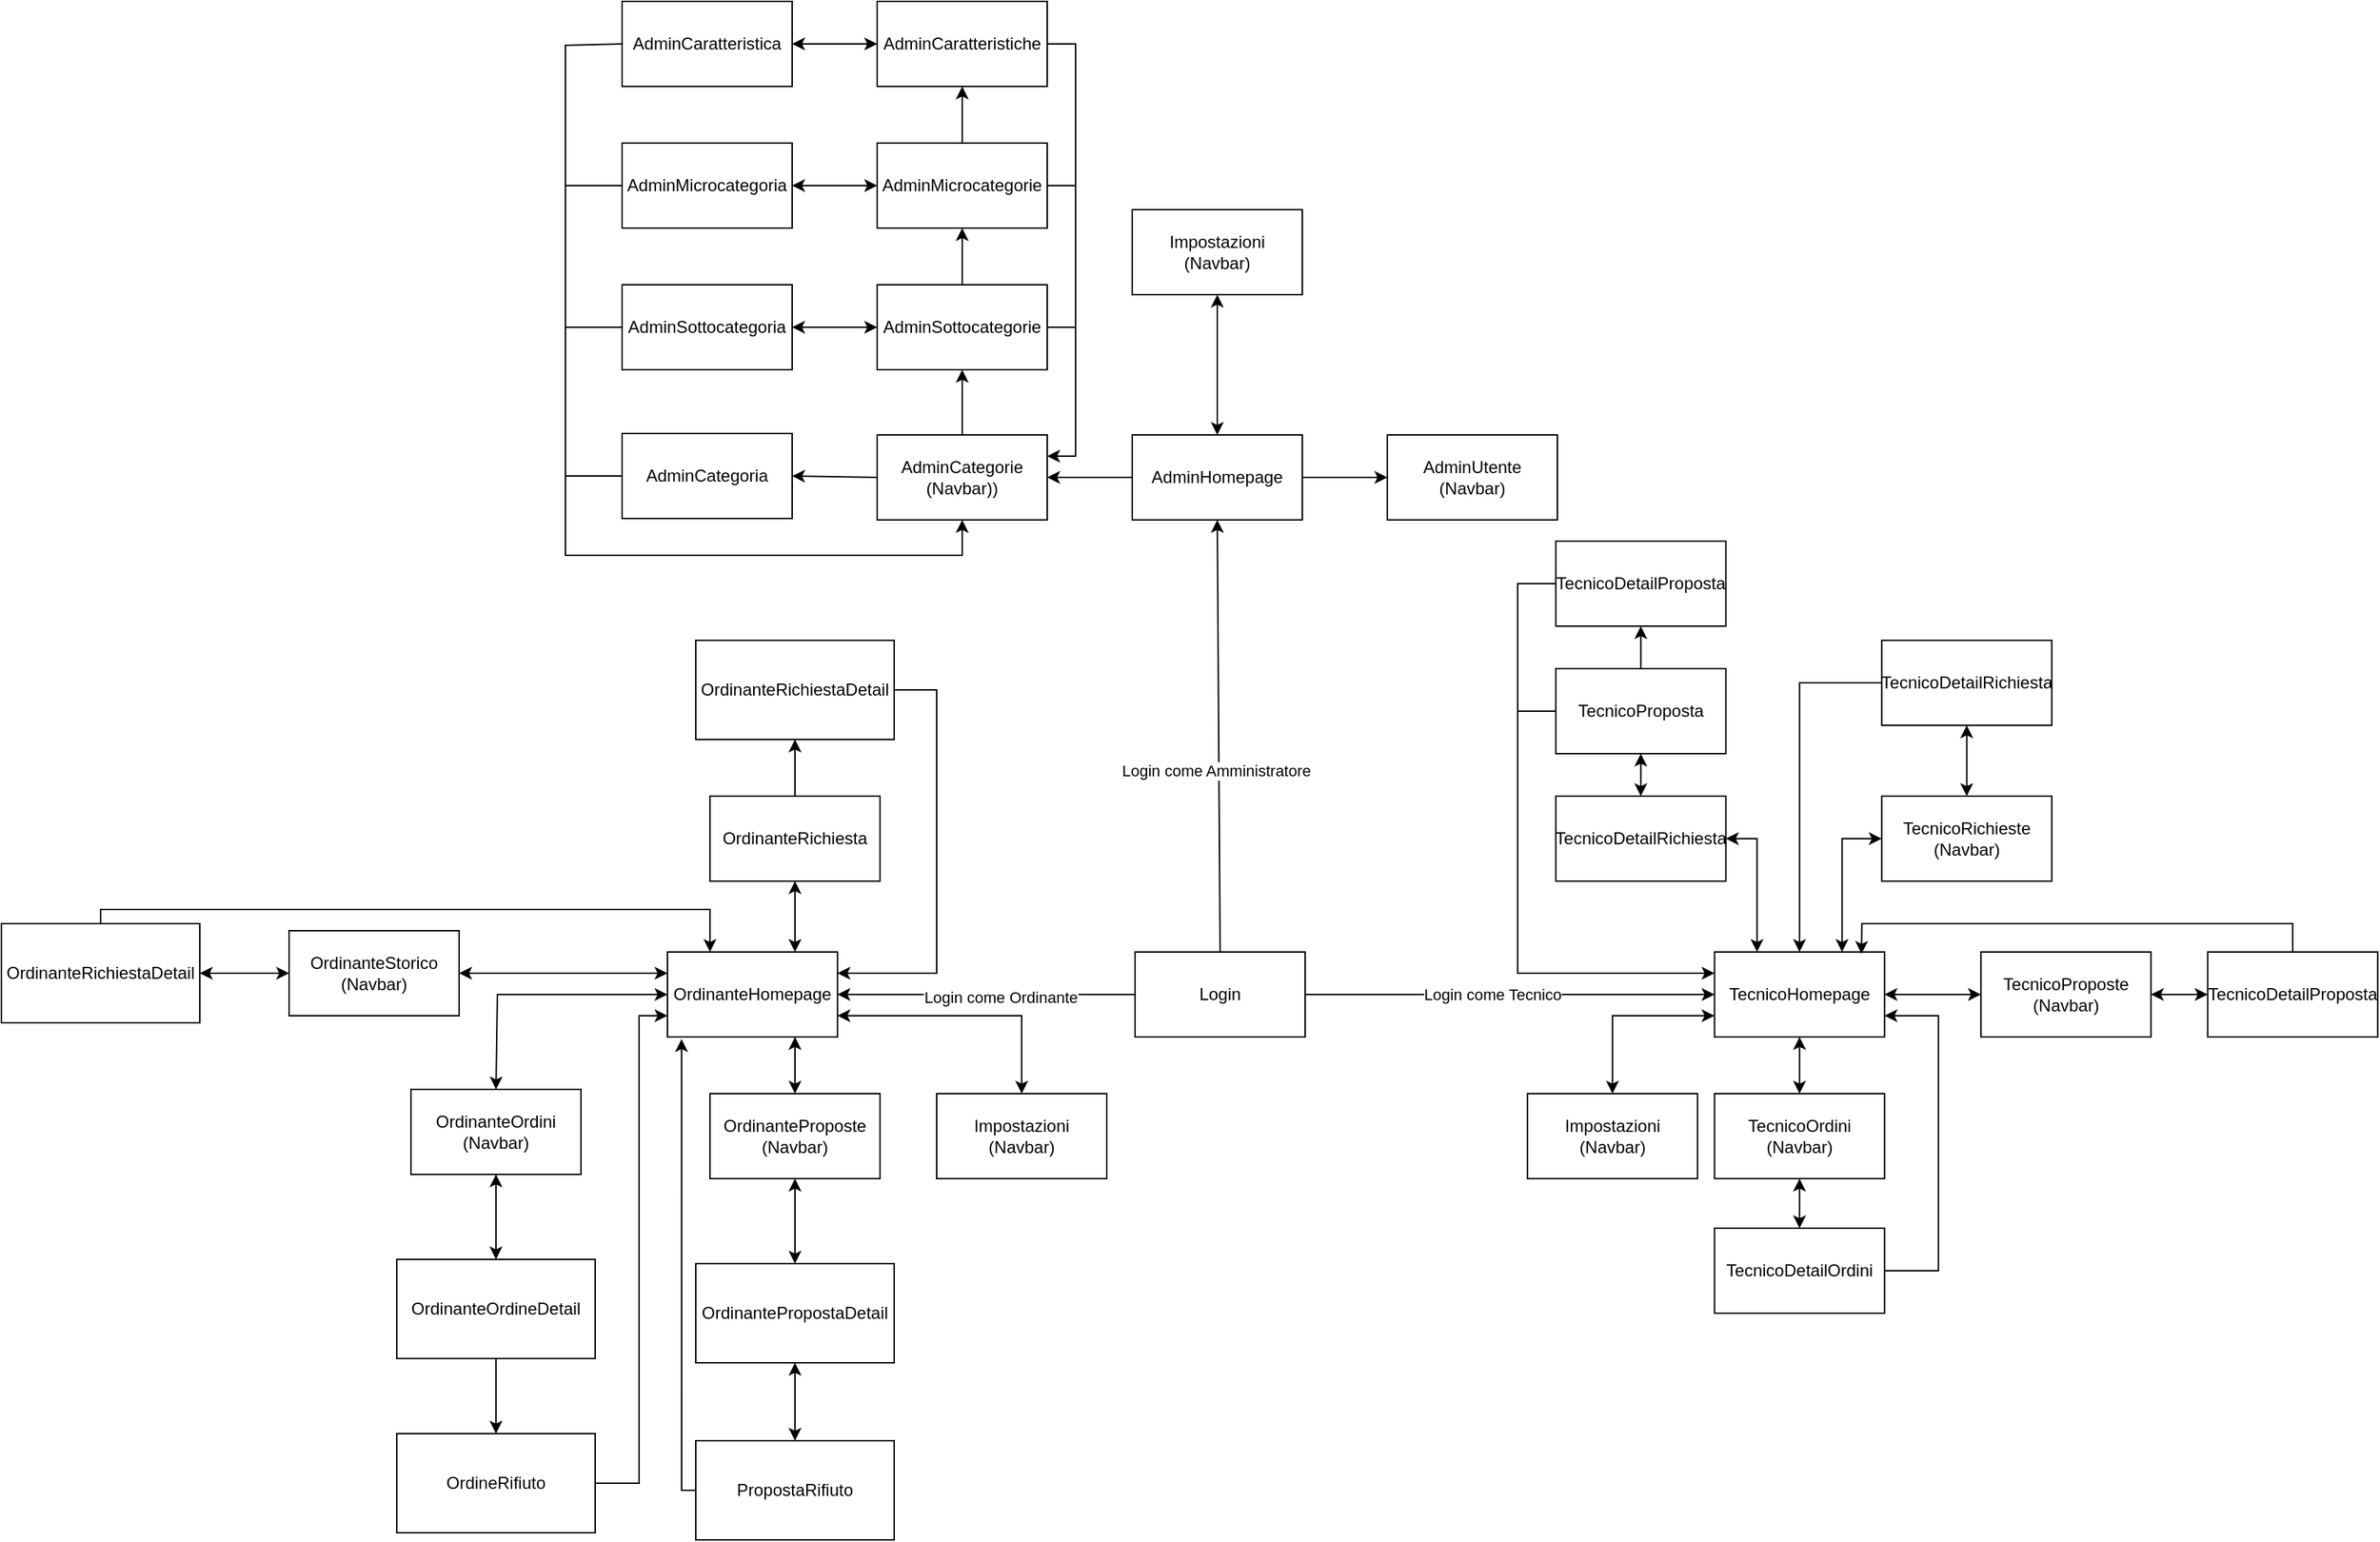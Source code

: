 <mxfile version="24.7.17">
  <diagram name="Pagina-1" id="5kiZ2BBJPLTYXaYy1iPf">
    <mxGraphModel dx="2295" dy="2287" grid="1" gridSize="10" guides="1" tooltips="1" connect="1" arrows="1" fold="1" page="1" pageScale="1" pageWidth="827" pageHeight="1169" math="0" shadow="0">
      <root>
        <mxCell id="0" />
        <mxCell id="1" parent="0" />
        <mxCell id="E-cx0C7A_jiqrbiKRyt1-1" value="Login" style="rounded=0;whiteSpace=wrap;html=1;" parent="1" vertex="1">
          <mxGeometry x="410" y="330" width="120" height="60" as="geometry" />
        </mxCell>
        <mxCell id="E-cx0C7A_jiqrbiKRyt1-3" value="" style="endArrow=classic;html=1;rounded=0;exitX=0.5;exitY=0;exitDx=0;exitDy=0;entryX=0.5;entryY=1;entryDx=0;entryDy=0;" parent="1" source="E-cx0C7A_jiqrbiKRyt1-1" target="E-cx0C7A_jiqrbiKRyt1-5" edge="1">
          <mxGeometry width="50" height="50" relative="1" as="geometry">
            <mxPoint x="400" y="280" as="sourcePoint" />
            <mxPoint x="414" y="230" as="targetPoint" />
          </mxGeometry>
        </mxCell>
        <mxCell id="E-cx0C7A_jiqrbiKRyt1-4" value="Login come Amministratore" style="edgeLabel;html=1;align=center;verticalAlign=middle;resizable=0;points=[];" parent="E-cx0C7A_jiqrbiKRyt1-3" vertex="1" connectable="0">
          <mxGeometry x="-0.16" y="2" relative="1" as="geometry">
            <mxPoint as="offset" />
          </mxGeometry>
        </mxCell>
        <mxCell id="E-cx0C7A_jiqrbiKRyt1-5" value="AdminHomepage" style="rounded=0;whiteSpace=wrap;html=1;" parent="1" vertex="1">
          <mxGeometry x="408" y="-35" width="120" height="60" as="geometry" />
        </mxCell>
        <mxCell id="E-cx0C7A_jiqrbiKRyt1-6" value="AdminCategorie&lt;div&gt;(Navbar))&lt;/div&gt;" style="rounded=0;whiteSpace=wrap;html=1;" parent="1" vertex="1">
          <mxGeometry x="228" y="-35" width="120" height="60" as="geometry" />
        </mxCell>
        <mxCell id="E-cx0C7A_jiqrbiKRyt1-9" value="AdminSottocategorie" style="rounded=0;whiteSpace=wrap;html=1;" parent="1" vertex="1">
          <mxGeometry x="228" y="-141" width="120" height="60" as="geometry" />
        </mxCell>
        <mxCell id="E-cx0C7A_jiqrbiKRyt1-11" value="AdminCategoria" style="rounded=0;whiteSpace=wrap;html=1;" parent="1" vertex="1">
          <mxGeometry x="48" y="-36" width="120" height="60" as="geometry" />
        </mxCell>
        <mxCell id="E-cx0C7A_jiqrbiKRyt1-14" value="" style="endArrow=classic;html=1;rounded=0;entryX=0.5;entryY=1;entryDx=0;entryDy=0;exitX=0.5;exitY=0;exitDx=0;exitDy=0;" parent="1" source="E-cx0C7A_jiqrbiKRyt1-6" target="E-cx0C7A_jiqrbiKRyt1-9" edge="1">
          <mxGeometry width="50" height="50" relative="1" as="geometry">
            <mxPoint x="478" y="29" as="sourcePoint" />
            <mxPoint x="528" y="-21" as="targetPoint" />
          </mxGeometry>
        </mxCell>
        <mxCell id="E-cx0C7A_jiqrbiKRyt1-18" value="AdminMicrocategorie" style="rounded=0;whiteSpace=wrap;html=1;" parent="1" vertex="1">
          <mxGeometry x="228" y="-241" width="120" height="60" as="geometry" />
        </mxCell>
        <mxCell id="E-cx0C7A_jiqrbiKRyt1-19" value="" style="endArrow=classic;html=1;rounded=0;entryX=0.5;entryY=1;entryDx=0;entryDy=0;exitX=0.5;exitY=0;exitDx=0;exitDy=0;" parent="1" source="E-cx0C7A_jiqrbiKRyt1-9" target="E-cx0C7A_jiqrbiKRyt1-18" edge="1">
          <mxGeometry width="50" height="50" relative="1" as="geometry">
            <mxPoint x="328" y="-26" as="sourcePoint" />
            <mxPoint x="328" y="-91" as="targetPoint" />
          </mxGeometry>
        </mxCell>
        <mxCell id="E-cx0C7A_jiqrbiKRyt1-21" value="AdminSottocategoria" style="rounded=0;whiteSpace=wrap;html=1;" parent="1" vertex="1">
          <mxGeometry x="48" y="-141" width="120" height="60" as="geometry" />
        </mxCell>
        <mxCell id="E-cx0C7A_jiqrbiKRyt1-22" value="" style="endArrow=classic;html=1;rounded=0;entryX=1;entryY=0.5;entryDx=0;entryDy=0;exitX=0;exitY=0.5;exitDx=0;exitDy=0;" parent="1" source="E-cx0C7A_jiqrbiKRyt1-6" target="E-cx0C7A_jiqrbiKRyt1-11" edge="1">
          <mxGeometry width="50" height="50" relative="1" as="geometry">
            <mxPoint x="478" y="29" as="sourcePoint" />
            <mxPoint x="528" y="-21" as="targetPoint" />
          </mxGeometry>
        </mxCell>
        <mxCell id="E-cx0C7A_jiqrbiKRyt1-26" value="AdminMicrocategoria" style="rounded=0;whiteSpace=wrap;html=1;" parent="1" vertex="1">
          <mxGeometry x="48" y="-241" width="120" height="60" as="geometry" />
        </mxCell>
        <mxCell id="E-cx0C7A_jiqrbiKRyt1-29" value="AdminCaratteristiche" style="rounded=0;whiteSpace=wrap;html=1;" parent="1" vertex="1">
          <mxGeometry x="228" y="-341" width="120" height="60" as="geometry" />
        </mxCell>
        <mxCell id="E-cx0C7A_jiqrbiKRyt1-30" value="" style="endArrow=classic;html=1;rounded=0;entryX=0.5;entryY=1;entryDx=0;entryDy=0;exitX=0.5;exitY=0;exitDx=0;exitDy=0;" parent="1" source="E-cx0C7A_jiqrbiKRyt1-18" target="E-cx0C7A_jiqrbiKRyt1-29" edge="1">
          <mxGeometry width="50" height="50" relative="1" as="geometry">
            <mxPoint x="318" y="-241" as="sourcePoint" />
            <mxPoint x="328" y="-191" as="targetPoint" />
          </mxGeometry>
        </mxCell>
        <mxCell id="E-cx0C7A_jiqrbiKRyt1-32" value="AdminCaratteristica" style="rounded=0;whiteSpace=wrap;html=1;" parent="1" vertex="1">
          <mxGeometry x="48" y="-341" width="120" height="60" as="geometry" />
        </mxCell>
        <mxCell id="E-cx0C7A_jiqrbiKRyt1-39" value="" style="endArrow=classic;html=1;rounded=0;exitX=1;exitY=0.5;exitDx=0;exitDy=0;entryX=1;entryY=0.25;entryDx=0;entryDy=0;" parent="1" source="E-cx0C7A_jiqrbiKRyt1-18" target="E-cx0C7A_jiqrbiKRyt1-6" edge="1">
          <mxGeometry width="50" height="50" relative="1" as="geometry">
            <mxPoint x="298" y="-101" as="sourcePoint" />
            <mxPoint x="368" y="-4" as="targetPoint" />
            <Array as="points">
              <mxPoint x="368" y="-211" />
              <mxPoint x="368" y="-20" />
            </Array>
          </mxGeometry>
        </mxCell>
        <mxCell id="E-cx0C7A_jiqrbiKRyt1-41" value="" style="endArrow=none;html=1;rounded=0;exitX=1;exitY=0.5;exitDx=0;exitDy=0;" parent="1" source="E-cx0C7A_jiqrbiKRyt1-29" edge="1">
          <mxGeometry width="50" height="50" relative="1" as="geometry">
            <mxPoint x="298" y="-101" as="sourcePoint" />
            <mxPoint x="368" y="-211" as="targetPoint" />
            <Array as="points">
              <mxPoint x="368" y="-311" />
            </Array>
          </mxGeometry>
        </mxCell>
        <mxCell id="E-cx0C7A_jiqrbiKRyt1-44" value="" style="endArrow=none;html=1;rounded=0;exitX=0;exitY=0.5;exitDx=0;exitDy=0;" parent="1" source="E-cx0C7A_jiqrbiKRyt1-21" edge="1">
          <mxGeometry width="50" height="50" relative="1" as="geometry">
            <mxPoint x="278" y="-51" as="sourcePoint" />
            <mxPoint x="8" y="-111" as="targetPoint" />
          </mxGeometry>
        </mxCell>
        <mxCell id="E-cx0C7A_jiqrbiKRyt1-45" value="" style="endArrow=none;html=1;rounded=0;exitX=0;exitY=0.5;exitDx=0;exitDy=0;" parent="1" source="E-cx0C7A_jiqrbiKRyt1-26" edge="1">
          <mxGeometry width="50" height="50" relative="1" as="geometry">
            <mxPoint x="58" y="-101" as="sourcePoint" />
            <mxPoint x="8" y="-211" as="targetPoint" />
          </mxGeometry>
        </mxCell>
        <mxCell id="E-cx0C7A_jiqrbiKRyt1-47" value="" style="endArrow=none;html=1;rounded=0;exitX=1;exitY=0.5;exitDx=0;exitDy=0;" parent="1" source="E-cx0C7A_jiqrbiKRyt1-9" edge="1">
          <mxGeometry width="50" height="50" relative="1" as="geometry">
            <mxPoint x="288" y="49" as="sourcePoint" />
            <mxPoint x="368" y="-111" as="targetPoint" />
          </mxGeometry>
        </mxCell>
        <mxCell id="E-cx0C7A_jiqrbiKRyt1-48" value="" style="endArrow=none;html=1;rounded=0;exitX=0;exitY=0.5;exitDx=0;exitDy=0;" parent="1" source="E-cx0C7A_jiqrbiKRyt1-11" edge="1">
          <mxGeometry width="50" height="50" relative="1" as="geometry">
            <mxPoint x="48" y="-1" as="sourcePoint" />
            <mxPoint x="8" y="-6" as="targetPoint" />
          </mxGeometry>
        </mxCell>
        <mxCell id="E-cx0C7A_jiqrbiKRyt1-52" value="" style="endArrow=classic;startArrow=classic;html=1;rounded=0;exitX=1;exitY=0.5;exitDx=0;exitDy=0;entryX=0;entryY=0.5;entryDx=0;entryDy=0;" parent="1" source="E-cx0C7A_jiqrbiKRyt1-21" target="E-cx0C7A_jiqrbiKRyt1-9" edge="1">
          <mxGeometry width="50" height="50" relative="1" as="geometry">
            <mxPoint x="288" y="-31" as="sourcePoint" />
            <mxPoint x="338" y="-81" as="targetPoint" />
          </mxGeometry>
        </mxCell>
        <mxCell id="E-cx0C7A_jiqrbiKRyt1-53" value="" style="endArrow=classic;startArrow=classic;html=1;rounded=0;exitX=1;exitY=0.5;exitDx=0;exitDy=0;entryX=0;entryY=0.5;entryDx=0;entryDy=0;" parent="1" source="E-cx0C7A_jiqrbiKRyt1-26" target="E-cx0C7A_jiqrbiKRyt1-18" edge="1">
          <mxGeometry width="50" height="50" relative="1" as="geometry">
            <mxPoint x="178" y="-171" as="sourcePoint" />
            <mxPoint x="238" y="-171" as="targetPoint" />
          </mxGeometry>
        </mxCell>
        <mxCell id="E-cx0C7A_jiqrbiKRyt1-54" value="" style="endArrow=classic;startArrow=classic;html=1;rounded=0;exitX=1;exitY=0.5;exitDx=0;exitDy=0;entryX=0;entryY=0.5;entryDx=0;entryDy=0;" parent="1" source="E-cx0C7A_jiqrbiKRyt1-32" target="E-cx0C7A_jiqrbiKRyt1-29" edge="1">
          <mxGeometry width="50" height="50" relative="1" as="geometry">
            <mxPoint x="168" y="-261" as="sourcePoint" />
            <mxPoint x="228" y="-261" as="targetPoint" />
          </mxGeometry>
        </mxCell>
        <mxCell id="E-cx0C7A_jiqrbiKRyt1-55" value="AdminUtente&lt;div&gt;(Navbar)&lt;/div&gt;" style="rounded=0;whiteSpace=wrap;html=1;" parent="1" vertex="1">
          <mxGeometry x="588" y="-35" width="120" height="60" as="geometry" />
        </mxCell>
        <mxCell id="E-cx0C7A_jiqrbiKRyt1-58" value="" style="endArrow=classic;html=1;rounded=0;exitX=1;exitY=0.5;exitDx=0;exitDy=0;entryX=0;entryY=0.5;entryDx=0;entryDy=0;" parent="1" source="E-cx0C7A_jiqrbiKRyt1-1" target="E-cx0C7A_jiqrbiKRyt1-61" edge="1">
          <mxGeometry width="50" height="50" relative="1" as="geometry">
            <mxPoint x="490" y="230" as="sourcePoint" />
            <mxPoint x="650" y="360" as="targetPoint" />
          </mxGeometry>
        </mxCell>
        <mxCell id="E-cx0C7A_jiqrbiKRyt1-60" value="Login come Tecnico" style="edgeLabel;html=1;align=center;verticalAlign=middle;resizable=0;points=[];" parent="E-cx0C7A_jiqrbiKRyt1-58" vertex="1" connectable="0">
          <mxGeometry x="-0.087" relative="1" as="geometry">
            <mxPoint as="offset" />
          </mxGeometry>
        </mxCell>
        <mxCell id="E-cx0C7A_jiqrbiKRyt1-61" value="TecnicoHomepage" style="rounded=0;whiteSpace=wrap;html=1;" parent="1" vertex="1">
          <mxGeometry x="818.88" y="330" width="120" height="60" as="geometry" />
        </mxCell>
        <mxCell id="E-cx0C7A_jiqrbiKRyt1-62" value="TecnicoRichieste&lt;div&gt;(Navbar)&lt;/div&gt;" style="rounded=0;whiteSpace=wrap;html=1;" parent="1" vertex="1">
          <mxGeometry x="936.88" y="220" width="120" height="60" as="geometry" />
        </mxCell>
        <mxCell id="E-cx0C7A_jiqrbiKRyt1-63" value="TecnicoDetailRichiesta" style="rounded=0;whiteSpace=wrap;html=1;" parent="1" vertex="1">
          <mxGeometry x="936.88" y="110" width="120" height="60" as="geometry" />
        </mxCell>
        <mxCell id="E-cx0C7A_jiqrbiKRyt1-70" value="TecnicoProposte&lt;div&gt;(Navbar)&lt;br&gt;&lt;/div&gt;" style="rounded=0;whiteSpace=wrap;html=1;" parent="1" vertex="1">
          <mxGeometry x="1006.88" y="330" width="120" height="60" as="geometry" />
        </mxCell>
        <mxCell id="E-cx0C7A_jiqrbiKRyt1-71" value="" style="endArrow=classic;startArrow=classic;html=1;rounded=0;exitX=1;exitY=0.5;exitDx=0;exitDy=0;entryX=0;entryY=0.5;entryDx=0;entryDy=0;" parent="1" source="E-cx0C7A_jiqrbiKRyt1-61" target="E-cx0C7A_jiqrbiKRyt1-70" edge="1">
          <mxGeometry width="50" height="50" relative="1" as="geometry">
            <mxPoint x="996.88" y="400" as="sourcePoint" />
            <mxPoint x="1046.88" y="350" as="targetPoint" />
          </mxGeometry>
        </mxCell>
        <mxCell id="E-cx0C7A_jiqrbiKRyt1-72" value="TecnicoDetailProposta" style="rounded=0;whiteSpace=wrap;html=1;" parent="1" vertex="1">
          <mxGeometry x="1166.88" y="330" width="120" height="60" as="geometry" />
        </mxCell>
        <mxCell id="E-cx0C7A_jiqrbiKRyt1-73" value="" style="endArrow=classic;startArrow=classic;html=1;rounded=0;exitX=0;exitY=0.5;exitDx=0;exitDy=0;entryX=1;entryY=0.5;entryDx=0;entryDy=0;" parent="1" source="E-cx0C7A_jiqrbiKRyt1-72" target="E-cx0C7A_jiqrbiKRyt1-70" edge="1">
          <mxGeometry width="50" height="50" relative="1" as="geometry">
            <mxPoint x="996.88" y="400" as="sourcePoint" />
            <mxPoint x="1046.88" y="350" as="targetPoint" />
          </mxGeometry>
        </mxCell>
        <mxCell id="E-cx0C7A_jiqrbiKRyt1-74" value="" style="endArrow=classic;html=1;rounded=0;exitX=0.5;exitY=0;exitDx=0;exitDy=0;entryX=0.864;entryY=0.022;entryDx=0;entryDy=0;entryPerimeter=0;" parent="1" source="E-cx0C7A_jiqrbiKRyt1-72" target="E-cx0C7A_jiqrbiKRyt1-61" edge="1">
          <mxGeometry width="50" height="50" relative="1" as="geometry">
            <mxPoint x="996.88" y="400" as="sourcePoint" />
            <mxPoint x="1046.88" y="350" as="targetPoint" />
            <Array as="points">
              <mxPoint x="1226.88" y="310" />
              <mxPoint x="922.88" y="310" />
            </Array>
          </mxGeometry>
        </mxCell>
        <mxCell id="E-cx0C7A_jiqrbiKRyt1-75" value="TecnicoOrdini&lt;div&gt;(Navbar)&lt;br&gt;&lt;/div&gt;" style="rounded=0;whiteSpace=wrap;html=1;" parent="1" vertex="1">
          <mxGeometry x="818.88" y="430" width="120" height="60" as="geometry" />
        </mxCell>
        <mxCell id="E-cx0C7A_jiqrbiKRyt1-76" value="" style="endArrow=classic;startArrow=classic;html=1;rounded=0;exitX=0.5;exitY=0;exitDx=0;exitDy=0;entryX=0.5;entryY=1;entryDx=0;entryDy=0;" parent="1" source="E-cx0C7A_jiqrbiKRyt1-75" target="E-cx0C7A_jiqrbiKRyt1-61" edge="1">
          <mxGeometry width="50" height="50" relative="1" as="geometry">
            <mxPoint x="996.88" y="400" as="sourcePoint" />
            <mxPoint x="1046.88" y="350" as="targetPoint" />
          </mxGeometry>
        </mxCell>
        <mxCell id="E-cx0C7A_jiqrbiKRyt1-77" value="TecnicoDetailOrdini" style="rounded=0;whiteSpace=wrap;html=1;" parent="1" vertex="1">
          <mxGeometry x="818.88" y="525" width="120" height="60" as="geometry" />
        </mxCell>
        <mxCell id="E-cx0C7A_jiqrbiKRyt1-78" value="" style="endArrow=classic;startArrow=classic;html=1;rounded=0;exitX=0.5;exitY=0;exitDx=0;exitDy=0;entryX=0.5;entryY=1;entryDx=0;entryDy=0;" parent="1" source="E-cx0C7A_jiqrbiKRyt1-77" target="E-cx0C7A_jiqrbiKRyt1-75" edge="1">
          <mxGeometry width="50" height="50" relative="1" as="geometry">
            <mxPoint x="906.88" y="550" as="sourcePoint" />
            <mxPoint x="906.88" y="510" as="targetPoint" />
          </mxGeometry>
        </mxCell>
        <mxCell id="E-cx0C7A_jiqrbiKRyt1-79" value="" style="endArrow=classic;html=1;rounded=0;exitX=1;exitY=0.5;exitDx=0;exitDy=0;entryX=1;entryY=0.75;entryDx=0;entryDy=0;" parent="1" source="E-cx0C7A_jiqrbiKRyt1-77" target="E-cx0C7A_jiqrbiKRyt1-61" edge="1">
          <mxGeometry width="50" height="50" relative="1" as="geometry">
            <mxPoint x="966.88" y="420" as="sourcePoint" />
            <mxPoint x="1016.88" y="370" as="targetPoint" />
            <Array as="points">
              <mxPoint x="976.88" y="555" />
              <mxPoint x="976.88" y="375" />
            </Array>
          </mxGeometry>
        </mxCell>
        <mxCell id="E-cx0C7A_jiqrbiKRyt1-81" value="OrdinanteHomepage" style="rounded=0;whiteSpace=wrap;html=1;" parent="1" vertex="1">
          <mxGeometry x="80" y="330" width="120" height="60" as="geometry" />
        </mxCell>
        <mxCell id="E-cx0C7A_jiqrbiKRyt1-82" value="" style="endArrow=classic;html=1;rounded=0;exitX=0;exitY=0.5;exitDx=0;exitDy=0;entryX=1;entryY=0.5;entryDx=0;entryDy=0;" parent="1" source="E-cx0C7A_jiqrbiKRyt1-1" target="E-cx0C7A_jiqrbiKRyt1-81" edge="1">
          <mxGeometry width="50" height="50" relative="1" as="geometry">
            <mxPoint x="490" y="540" as="sourcePoint" />
            <mxPoint x="410" y="590" as="targetPoint" />
          </mxGeometry>
        </mxCell>
        <mxCell id="E-cx0C7A_jiqrbiKRyt1-83" value="Login come Ordinante" style="edgeLabel;html=1;align=center;verticalAlign=middle;resizable=0;points=[];" parent="E-cx0C7A_jiqrbiKRyt1-82" vertex="1" connectable="0">
          <mxGeometry x="-0.09" y="2" relative="1" as="geometry">
            <mxPoint as="offset" />
          </mxGeometry>
        </mxCell>
        <mxCell id="E-cx0C7A_jiqrbiKRyt1-84" value="OrdinanteStorico&lt;div&gt;(Navbar)&lt;/div&gt;" style="rounded=0;whiteSpace=wrap;html=1;" parent="1" vertex="1">
          <mxGeometry x="-187" y="315" width="120" height="60" as="geometry" />
        </mxCell>
        <mxCell id="E-cx0C7A_jiqrbiKRyt1-86" value="OrdinanteRichiestaDetail" style="rounded=0;whiteSpace=wrap;html=1;" parent="1" vertex="1">
          <mxGeometry x="-390" y="310" width="140" height="70" as="geometry" />
        </mxCell>
        <mxCell id="E-cx0C7A_jiqrbiKRyt1-89" value="OrdinanteProposte&lt;div&gt;(Navbar)&lt;/div&gt;" style="rounded=0;whiteSpace=wrap;html=1;" parent="1" vertex="1">
          <mxGeometry x="110" y="430" width="120" height="60" as="geometry" />
        </mxCell>
        <mxCell id="E-cx0C7A_jiqrbiKRyt1-91" value="OrdinantePropostaDetail" style="rounded=0;whiteSpace=wrap;html=1;" parent="1" vertex="1">
          <mxGeometry x="100" y="550" width="140" height="70" as="geometry" />
        </mxCell>
        <mxCell id="E-cx0C7A_jiqrbiKRyt1-95" value="PropostaRifiuto" style="rounded=0;whiteSpace=wrap;html=1;" parent="1" vertex="1">
          <mxGeometry x="100" y="675" width="140" height="70" as="geometry" />
        </mxCell>
        <mxCell id="E-cx0C7A_jiqrbiKRyt1-96" value="" style="endArrow=classic;startArrow=classic;html=1;rounded=0;entryX=0.5;entryY=0;entryDx=0;entryDy=0;exitX=0.5;exitY=1;exitDx=0;exitDy=0;" parent="1" source="E-cx0C7A_jiqrbiKRyt1-91" target="E-cx0C7A_jiqrbiKRyt1-95" edge="1">
          <mxGeometry width="50" height="50" relative="1" as="geometry">
            <mxPoint x="144" y="655" as="sourcePoint" />
            <mxPoint x="144" y="705" as="targetPoint" />
          </mxGeometry>
        </mxCell>
        <mxCell id="2Ug8GJSpFCmLmsJJbztT-7" value="" style="endArrow=classic;html=1;rounded=0;entryX=0.5;entryY=0;entryDx=0;entryDy=0;" edge="1" parent="1" target="E-cx0C7A_jiqrbiKRyt1-5">
          <mxGeometry width="50" height="50" relative="1" as="geometry">
            <mxPoint x="468" y="-74" as="sourcePoint" />
            <mxPoint x="498" y="-34" as="targetPoint" />
          </mxGeometry>
        </mxCell>
        <mxCell id="2Ug8GJSpFCmLmsJJbztT-11" value="Impostazioni&lt;div&gt;(Navbar)&lt;/div&gt;" style="rounded=0;whiteSpace=wrap;html=1;" vertex="1" parent="1">
          <mxGeometry x="408" y="-194" width="120" height="60" as="geometry" />
        </mxCell>
        <mxCell id="2Ug8GJSpFCmLmsJJbztT-12" value="" style="endArrow=classic;html=1;rounded=0;entryX=0.5;entryY=1;entryDx=0;entryDy=0;" edge="1" parent="1" target="2Ug8GJSpFCmLmsJJbztT-11">
          <mxGeometry width="50" height="50" relative="1" as="geometry">
            <mxPoint x="468" y="-74" as="sourcePoint" />
            <mxPoint x="368" y="-124" as="targetPoint" />
          </mxGeometry>
        </mxCell>
        <mxCell id="2Ug8GJSpFCmLmsJJbztT-13" value="Impostazioni&lt;div&gt;(Navbar)&lt;/div&gt;" style="rounded=0;whiteSpace=wrap;html=1;" vertex="1" parent="1">
          <mxGeometry x="686.88" y="430" width="120" height="60" as="geometry" />
        </mxCell>
        <mxCell id="2Ug8GJSpFCmLmsJJbztT-14" value="" style="endArrow=classic;startArrow=classic;html=1;rounded=0;exitX=0.5;exitY=0;exitDx=0;exitDy=0;entryX=0;entryY=0.75;entryDx=0;entryDy=0;" edge="1" parent="1" source="2Ug8GJSpFCmLmsJJbztT-13" target="E-cx0C7A_jiqrbiKRyt1-61">
          <mxGeometry width="50" height="50" relative="1" as="geometry">
            <mxPoint x="906.88" y="440" as="sourcePoint" />
            <mxPoint x="906.88" y="400" as="targetPoint" />
            <Array as="points">
              <mxPoint x="746.88" y="375" />
            </Array>
          </mxGeometry>
        </mxCell>
        <mxCell id="2Ug8GJSpFCmLmsJJbztT-17" value="" style="endArrow=classic;startArrow=classic;html=1;rounded=0;entryX=0.75;entryY=1;entryDx=0;entryDy=0;exitX=0.5;exitY=0;exitDx=0;exitDy=0;" edge="1" parent="1" source="E-cx0C7A_jiqrbiKRyt1-89" target="E-cx0C7A_jiqrbiKRyt1-81">
          <mxGeometry width="50" height="50" relative="1" as="geometry">
            <mxPoint x="240" y="685" as="sourcePoint" />
            <mxPoint x="290" y="635" as="targetPoint" />
          </mxGeometry>
        </mxCell>
        <mxCell id="2Ug8GJSpFCmLmsJJbztT-18" value="" style="endArrow=classic;startArrow=classic;html=1;rounded=0;entryX=0.5;entryY=1;entryDx=0;entryDy=0;exitX=0.5;exitY=0;exitDx=0;exitDy=0;" edge="1" parent="1" source="E-cx0C7A_jiqrbiKRyt1-91" target="E-cx0C7A_jiqrbiKRyt1-89">
          <mxGeometry width="50" height="50" relative="1" as="geometry">
            <mxPoint x="240" y="555" as="sourcePoint" />
            <mxPoint x="290" y="505" as="targetPoint" />
          </mxGeometry>
        </mxCell>
        <mxCell id="2Ug8GJSpFCmLmsJJbztT-22" value="" style="endArrow=classic;startArrow=classic;html=1;rounded=0;exitX=1;exitY=0.5;exitDx=0;exitDy=0;entryX=0;entryY=0.5;entryDx=0;entryDy=0;" edge="1" parent="1" source="E-cx0C7A_jiqrbiKRyt1-86" target="E-cx0C7A_jiqrbiKRyt1-84">
          <mxGeometry width="50" height="50" relative="1" as="geometry">
            <mxPoint x="-50" y="370" as="sourcePoint" />
            <mxPoint y="320" as="targetPoint" />
          </mxGeometry>
        </mxCell>
        <mxCell id="2Ug8GJSpFCmLmsJJbztT-23" value="" style="endArrow=classic;startArrow=classic;html=1;rounded=0;entryX=0;entryY=0.25;entryDx=0;entryDy=0;exitX=1;exitY=0.5;exitDx=0;exitDy=0;" edge="1" parent="1" source="E-cx0C7A_jiqrbiKRyt1-84" target="E-cx0C7A_jiqrbiKRyt1-81">
          <mxGeometry width="50" height="50" relative="1" as="geometry">
            <mxPoint x="-50" y="370" as="sourcePoint" />
            <mxPoint y="320" as="targetPoint" />
          </mxGeometry>
        </mxCell>
        <mxCell id="2Ug8GJSpFCmLmsJJbztT-27" value="" style="endArrow=classic;startArrow=classic;html=1;rounded=0;exitX=0.75;exitY=0;exitDx=0;exitDy=0;entryX=0.5;entryY=1;entryDx=0;entryDy=0;" edge="1" parent="1" source="E-cx0C7A_jiqrbiKRyt1-81" target="2Ug8GJSpFCmLmsJJbztT-29">
          <mxGeometry width="50" height="50" relative="1" as="geometry">
            <mxPoint x="290" y="400" as="sourcePoint" />
            <mxPoint x="140" y="270" as="targetPoint" />
          </mxGeometry>
        </mxCell>
        <mxCell id="2Ug8GJSpFCmLmsJJbztT-29" value="OrdinanteRichiesta" style="rounded=0;whiteSpace=wrap;html=1;" vertex="1" parent="1">
          <mxGeometry x="110" y="220" width="120" height="60" as="geometry" />
        </mxCell>
        <mxCell id="2Ug8GJSpFCmLmsJJbztT-38" value="" style="endArrow=classic;startArrow=classic;html=1;rounded=0;entryX=0.5;entryY=1;entryDx=0;entryDy=0;exitX=0.5;exitY=0;exitDx=0;exitDy=0;" edge="1" parent="1" source="E-cx0C7A_jiqrbiKRyt1-62" target="E-cx0C7A_jiqrbiKRyt1-63">
          <mxGeometry width="50" height="50" relative="1" as="geometry">
            <mxPoint x="926.88" y="240" as="sourcePoint" />
            <mxPoint x="996.88" y="170" as="targetPoint" />
          </mxGeometry>
        </mxCell>
        <mxCell id="2Ug8GJSpFCmLmsJJbztT-39" value="" style="endArrow=classic;html=1;rounded=0;exitX=0;exitY=0.5;exitDx=0;exitDy=0;entryX=0.5;entryY=0;entryDx=0;entryDy=0;" edge="1" parent="1" target="E-cx0C7A_jiqrbiKRyt1-61">
          <mxGeometry width="50" height="50" relative="1" as="geometry">
            <mxPoint x="936.88" y="140" as="sourcePoint" />
            <mxPoint x="976.88" y="190" as="targetPoint" />
            <Array as="points">
              <mxPoint x="878.88" y="140" />
            </Array>
          </mxGeometry>
        </mxCell>
        <mxCell id="2Ug8GJSpFCmLmsJJbztT-40" value="TecnicoDetailRichiesta" style="rounded=0;whiteSpace=wrap;html=1;" vertex="1" parent="1">
          <mxGeometry x="706.88" y="220" width="120" height="60" as="geometry" />
        </mxCell>
        <mxCell id="2Ug8GJSpFCmLmsJJbztT-41" value="" style="endArrow=classic;startArrow=classic;html=1;rounded=0;entryX=0;entryY=0.5;entryDx=0;entryDy=0;exitX=0.75;exitY=0;exitDx=0;exitDy=0;" edge="1" parent="1" source="E-cx0C7A_jiqrbiKRyt1-61" target="E-cx0C7A_jiqrbiKRyt1-62">
          <mxGeometry width="50" height="50" relative="1" as="geometry">
            <mxPoint x="866.88" y="290" as="sourcePoint" />
            <mxPoint x="916.88" y="240" as="targetPoint" />
            <Array as="points">
              <mxPoint x="908.88" y="250" />
            </Array>
          </mxGeometry>
        </mxCell>
        <mxCell id="2Ug8GJSpFCmLmsJJbztT-42" value="" style="endArrow=classic;startArrow=classic;html=1;rounded=0;entryX=1;entryY=0.5;entryDx=0;entryDy=0;exitX=0.25;exitY=0;exitDx=0;exitDy=0;" edge="1" parent="1" source="E-cx0C7A_jiqrbiKRyt1-61" target="2Ug8GJSpFCmLmsJJbztT-40">
          <mxGeometry width="50" height="50" relative="1" as="geometry">
            <mxPoint x="816.88" y="320" as="sourcePoint" />
            <mxPoint x="866.88" y="270" as="targetPoint" />
            <Array as="points">
              <mxPoint x="848.88" y="250" />
            </Array>
          </mxGeometry>
        </mxCell>
        <mxCell id="2Ug8GJSpFCmLmsJJbztT-43" value="TecnicoProposta" style="rounded=0;whiteSpace=wrap;html=1;" vertex="1" parent="1">
          <mxGeometry x="706.88" y="130" width="120" height="60" as="geometry" />
        </mxCell>
        <mxCell id="2Ug8GJSpFCmLmsJJbztT-44" value="" style="endArrow=classic;startArrow=classic;html=1;rounded=0;entryX=0.5;entryY=1;entryDx=0;entryDy=0;exitX=0.5;exitY=0;exitDx=0;exitDy=0;" edge="1" parent="1" source="2Ug8GJSpFCmLmsJJbztT-40" target="2Ug8GJSpFCmLmsJJbztT-43">
          <mxGeometry width="50" height="50" relative="1" as="geometry">
            <mxPoint x="806.88" y="240" as="sourcePoint" />
            <mxPoint x="856.88" y="190" as="targetPoint" />
          </mxGeometry>
        </mxCell>
        <mxCell id="2Ug8GJSpFCmLmsJJbztT-46" value="TecnicoDetailProposta" style="rounded=0;whiteSpace=wrap;html=1;" vertex="1" parent="1">
          <mxGeometry x="706.88" y="40" width="120" height="60" as="geometry" />
        </mxCell>
        <mxCell id="2Ug8GJSpFCmLmsJJbztT-48" value="" style="endArrow=classic;html=1;rounded=0;exitX=0;exitY=0.5;exitDx=0;exitDy=0;entryX=0;entryY=0.25;entryDx=0;entryDy=0;" edge="1" parent="1" source="2Ug8GJSpFCmLmsJJbztT-46" target="E-cx0C7A_jiqrbiKRyt1-61">
          <mxGeometry width="50" height="50" relative="1" as="geometry">
            <mxPoint x="740" y="240" as="sourcePoint" />
            <mxPoint x="790" y="190" as="targetPoint" />
            <Array as="points">
              <mxPoint x="680" y="70" />
              <mxPoint x="680" y="345" />
            </Array>
          </mxGeometry>
        </mxCell>
        <mxCell id="2Ug8GJSpFCmLmsJJbztT-49" value="" style="endArrow=none;html=1;rounded=0;entryX=0;entryY=0.5;entryDx=0;entryDy=0;" edge="1" parent="1" target="2Ug8GJSpFCmLmsJJbztT-43">
          <mxGeometry width="50" height="50" relative="1" as="geometry">
            <mxPoint x="680" y="160" as="sourcePoint" />
            <mxPoint x="790" y="190" as="targetPoint" />
          </mxGeometry>
        </mxCell>
        <mxCell id="2Ug8GJSpFCmLmsJJbztT-50" value="" style="endArrow=classic;html=1;rounded=0;entryX=0.5;entryY=1;entryDx=0;entryDy=0;exitX=0.5;exitY=0;exitDx=0;exitDy=0;" edge="1" parent="1" source="2Ug8GJSpFCmLmsJJbztT-43" target="2Ug8GJSpFCmLmsJJbztT-46">
          <mxGeometry width="50" height="50" relative="1" as="geometry">
            <mxPoint x="660" y="380" as="sourcePoint" />
            <mxPoint x="710" y="330" as="targetPoint" />
          </mxGeometry>
        </mxCell>
        <mxCell id="2Ug8GJSpFCmLmsJJbztT-51" value="Impostazioni&lt;div&gt;(Navbar)&lt;/div&gt;" style="rounded=0;whiteSpace=wrap;html=1;" vertex="1" parent="1">
          <mxGeometry x="270" y="430" width="120" height="60" as="geometry" />
        </mxCell>
        <mxCell id="2Ug8GJSpFCmLmsJJbztT-52" value="" style="endArrow=classic;startArrow=classic;html=1;rounded=0;exitX=0.5;exitY=0;exitDx=0;exitDy=0;entryX=1;entryY=0.75;entryDx=0;entryDy=0;" edge="1" parent="1" source="2Ug8GJSpFCmLmsJJbztT-51" target="E-cx0C7A_jiqrbiKRyt1-81">
          <mxGeometry width="50" height="50" relative="1" as="geometry">
            <mxPoint x="400" y="450" as="sourcePoint" />
            <mxPoint x="450" y="400" as="targetPoint" />
            <Array as="points">
              <mxPoint x="330" y="375" />
            </Array>
          </mxGeometry>
        </mxCell>
        <mxCell id="2Ug8GJSpFCmLmsJJbztT-53" value="OrdinanteRichiestaDetail" style="rounded=0;whiteSpace=wrap;html=1;" vertex="1" parent="1">
          <mxGeometry x="100" y="110" width="140" height="70" as="geometry" />
        </mxCell>
        <mxCell id="2Ug8GJSpFCmLmsJJbztT-54" value="" style="endArrow=classic;html=1;rounded=0;exitX=0;exitY=0.5;exitDx=0;exitDy=0;entryX=0.5;entryY=1;entryDx=0;entryDy=0;" edge="1" parent="1" source="E-cx0C7A_jiqrbiKRyt1-32" target="E-cx0C7A_jiqrbiKRyt1-6">
          <mxGeometry width="50" height="50" relative="1" as="geometry">
            <mxPoint x="108" y="-50" as="sourcePoint" />
            <mxPoint x="158" y="-100" as="targetPoint" />
            <Array as="points">
              <mxPoint x="8" y="-310" />
              <mxPoint x="8" y="50" />
              <mxPoint x="288" y="50" />
            </Array>
          </mxGeometry>
        </mxCell>
        <mxCell id="2Ug8GJSpFCmLmsJJbztT-56" value="" style="endArrow=classic;html=1;rounded=0;entryX=0.5;entryY=1;entryDx=0;entryDy=0;exitX=0.5;exitY=0;exitDx=0;exitDy=0;" edge="1" parent="1" source="2Ug8GJSpFCmLmsJJbztT-29" target="2Ug8GJSpFCmLmsJJbztT-53">
          <mxGeometry width="50" height="50" relative="1" as="geometry">
            <mxPoint x="50" y="220" as="sourcePoint" />
            <mxPoint x="100" y="170" as="targetPoint" />
          </mxGeometry>
        </mxCell>
        <mxCell id="2Ug8GJSpFCmLmsJJbztT-57" value="" style="endArrow=classic;html=1;rounded=0;exitX=1;exitY=0.5;exitDx=0;exitDy=0;entryX=1;entryY=0.25;entryDx=0;entryDy=0;" edge="1" parent="1" source="2Ug8GJSpFCmLmsJJbztT-53" target="E-cx0C7A_jiqrbiKRyt1-81">
          <mxGeometry width="50" height="50" relative="1" as="geometry">
            <mxPoint x="50" y="220" as="sourcePoint" />
            <mxPoint x="100" y="170" as="targetPoint" />
            <Array as="points">
              <mxPoint x="240" y="145" />
              <mxPoint x="270" y="145" />
              <mxPoint x="270" y="345" />
            </Array>
          </mxGeometry>
        </mxCell>
        <mxCell id="2Ug8GJSpFCmLmsJJbztT-59" value="OrdinanteOrdini&lt;div&gt;(Navbar)&lt;/div&gt;" style="rounded=0;whiteSpace=wrap;html=1;" vertex="1" parent="1">
          <mxGeometry x="-101" y="427" width="120" height="60" as="geometry" />
        </mxCell>
        <mxCell id="2Ug8GJSpFCmLmsJJbztT-60" value="" style="endArrow=classic;startArrow=classic;html=1;rounded=0;exitX=0.5;exitY=0;exitDx=0;exitDy=0;entryX=0;entryY=0.5;entryDx=0;entryDy=0;" edge="1" parent="1" source="2Ug8GJSpFCmLmsJJbztT-59" target="E-cx0C7A_jiqrbiKRyt1-81">
          <mxGeometry width="50" height="50" relative="1" as="geometry">
            <mxPoint x="110" y="430" as="sourcePoint" />
            <mxPoint x="160" y="380" as="targetPoint" />
            <Array as="points">
              <mxPoint x="-40" y="360" />
            </Array>
          </mxGeometry>
        </mxCell>
        <mxCell id="2Ug8GJSpFCmLmsJJbztT-61" value="OrdinanteOrdineDetail" style="rounded=0;whiteSpace=wrap;html=1;" vertex="1" parent="1">
          <mxGeometry x="-111" y="547" width="140" height="70" as="geometry" />
        </mxCell>
        <mxCell id="2Ug8GJSpFCmLmsJJbztT-62" value="" style="endArrow=classic;startArrow=classic;html=1;rounded=0;entryX=0.5;entryY=1;entryDx=0;entryDy=0;exitX=0.5;exitY=0;exitDx=0;exitDy=0;" edge="1" parent="1" source="2Ug8GJSpFCmLmsJJbztT-61" target="2Ug8GJSpFCmLmsJJbztT-59">
          <mxGeometry width="50" height="50" relative="1" as="geometry">
            <mxPoint x="119" y="557" as="sourcePoint" />
            <mxPoint x="119" y="497" as="targetPoint" />
          </mxGeometry>
        </mxCell>
        <mxCell id="2Ug8GJSpFCmLmsJJbztT-63" value="OrdineRifiuto" style="rounded=0;whiteSpace=wrap;html=1;" vertex="1" parent="1">
          <mxGeometry x="-111" y="670" width="140" height="70" as="geometry" />
        </mxCell>
        <mxCell id="2Ug8GJSpFCmLmsJJbztT-65" value="" style="endArrow=classic;html=1;rounded=0;entryX=1;entryY=0.5;entryDx=0;entryDy=0;exitX=0;exitY=0.5;exitDx=0;exitDy=0;" edge="1" parent="1" source="E-cx0C7A_jiqrbiKRyt1-5" target="E-cx0C7A_jiqrbiKRyt1-6">
          <mxGeometry width="50" height="50" relative="1" as="geometry">
            <mxPoint x="468" y="60" as="sourcePoint" />
            <mxPoint x="518" y="10" as="targetPoint" />
          </mxGeometry>
        </mxCell>
        <mxCell id="2Ug8GJSpFCmLmsJJbztT-66" value="" style="endArrow=classic;html=1;rounded=0;entryX=0;entryY=0.5;entryDx=0;entryDy=0;exitX=1;exitY=0.5;exitDx=0;exitDy=0;" edge="1" parent="1" source="E-cx0C7A_jiqrbiKRyt1-5" target="E-cx0C7A_jiqrbiKRyt1-55">
          <mxGeometry width="50" height="50" relative="1" as="geometry">
            <mxPoint x="468" y="60" as="sourcePoint" />
            <mxPoint x="518" y="10" as="targetPoint" />
          </mxGeometry>
        </mxCell>
        <mxCell id="2Ug8GJSpFCmLmsJJbztT-67" value="" style="endArrow=classic;html=1;rounded=0;entryX=0;entryY=0.75;entryDx=0;entryDy=0;exitX=1;exitY=0.5;exitDx=0;exitDy=0;" edge="1" parent="1" source="2Ug8GJSpFCmLmsJJbztT-63" target="E-cx0C7A_jiqrbiKRyt1-81">
          <mxGeometry width="50" height="50" relative="1" as="geometry">
            <mxPoint x="90" y="610" as="sourcePoint" />
            <mxPoint x="140" y="560" as="targetPoint" />
            <Array as="points">
              <mxPoint x="60" y="705" />
              <mxPoint x="60" y="375" />
            </Array>
          </mxGeometry>
        </mxCell>
        <mxCell id="2Ug8GJSpFCmLmsJJbztT-68" value="" style="endArrow=classic;html=1;rounded=0;entryX=0.083;entryY=1.025;entryDx=0;entryDy=0;entryPerimeter=0;exitX=0;exitY=0.5;exitDx=0;exitDy=0;" edge="1" parent="1" source="E-cx0C7A_jiqrbiKRyt1-95" target="E-cx0C7A_jiqrbiKRyt1-81">
          <mxGeometry width="50" height="50" relative="1" as="geometry">
            <mxPoint x="90" y="580" as="sourcePoint" />
            <mxPoint x="140" y="530" as="targetPoint" />
            <Array as="points">
              <mxPoint x="90" y="710" />
            </Array>
          </mxGeometry>
        </mxCell>
        <mxCell id="2Ug8GJSpFCmLmsJJbztT-70" value="" style="endArrow=classic;html=1;rounded=0;exitX=0.5;exitY=0;exitDx=0;exitDy=0;entryX=0.25;entryY=0;entryDx=0;entryDy=0;" edge="1" parent="1" source="E-cx0C7A_jiqrbiKRyt1-86" target="E-cx0C7A_jiqrbiKRyt1-81">
          <mxGeometry width="50" height="50" relative="1" as="geometry">
            <mxPoint x="210" y="280" as="sourcePoint" />
            <mxPoint x="260" y="230" as="targetPoint" />
            <Array as="points">
              <mxPoint x="-320" y="300" />
              <mxPoint x="110" y="300" />
            </Array>
          </mxGeometry>
        </mxCell>
        <mxCell id="2Ug8GJSpFCmLmsJJbztT-71" value="" style="endArrow=classic;html=1;rounded=0;exitX=0.5;exitY=1;exitDx=0;exitDy=0;entryX=0.5;entryY=0;entryDx=0;entryDy=0;" edge="1" parent="1" source="2Ug8GJSpFCmLmsJJbztT-61" target="2Ug8GJSpFCmLmsJJbztT-63">
          <mxGeometry width="50" height="50" relative="1" as="geometry">
            <mxPoint x="60" y="400" as="sourcePoint" />
            <mxPoint x="110" y="350" as="targetPoint" />
          </mxGeometry>
        </mxCell>
      </root>
    </mxGraphModel>
  </diagram>
</mxfile>
